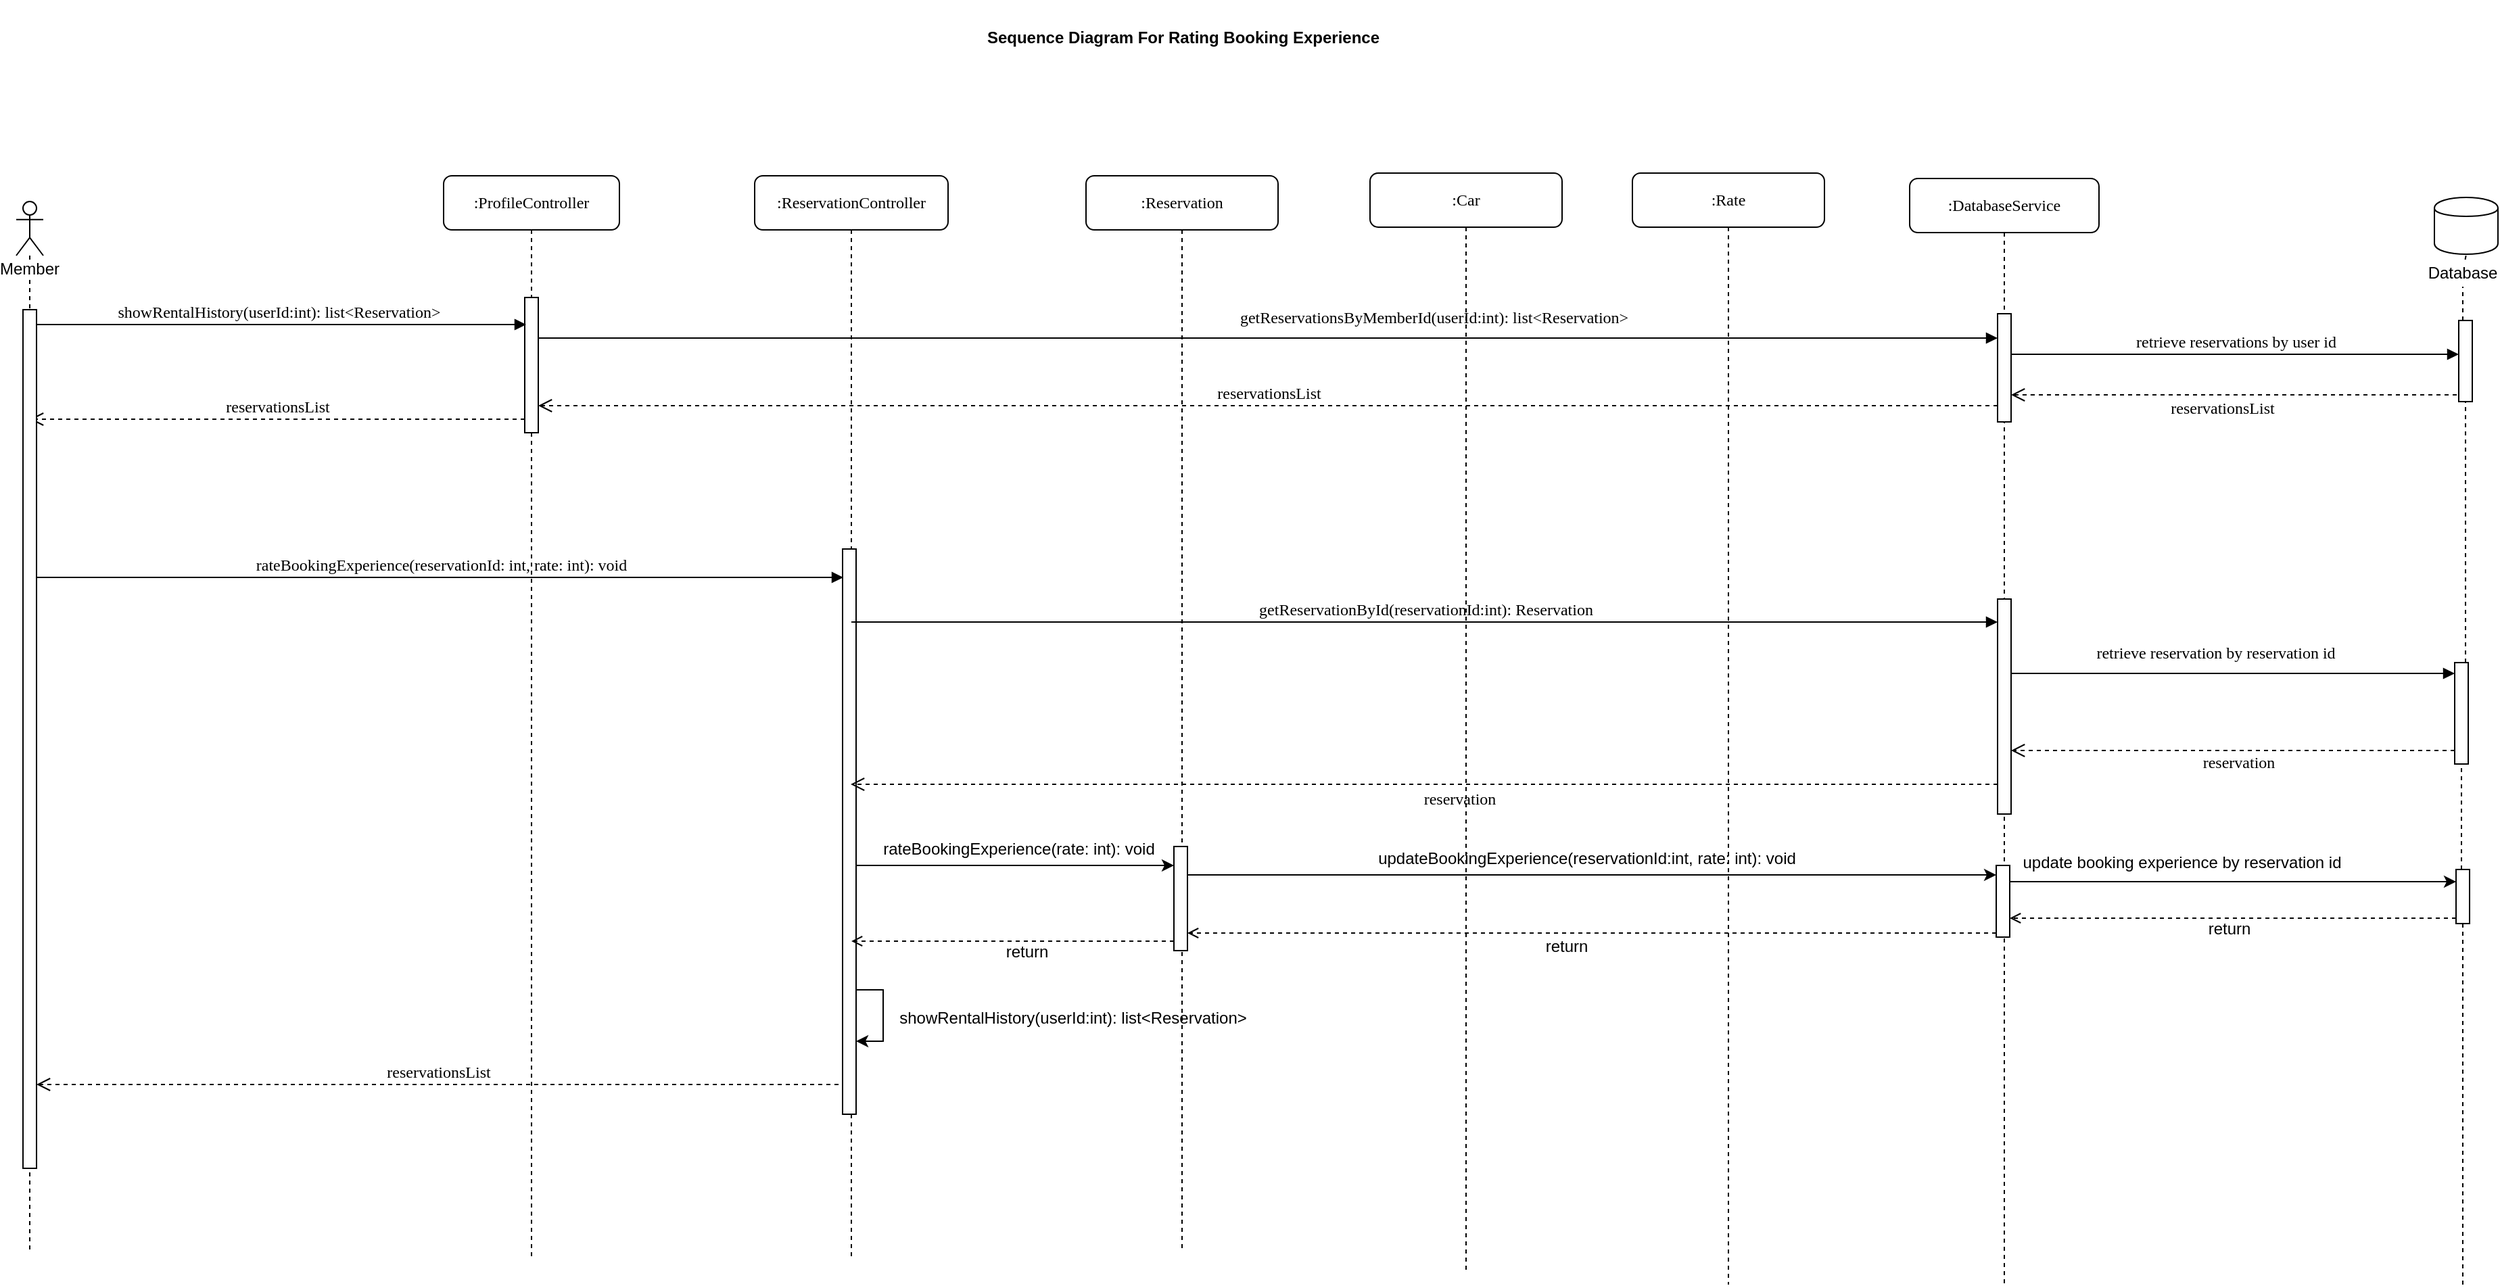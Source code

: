 <mxfile version="13.1.12" type="device"><diagram name="Page-1" id="13e1069c-82ec-6db2-03f1-153e76fe0fe0"><mxGraphModel dx="3114" dy="1804" grid="0" gridSize="10" guides="0" tooltips="1" connect="1" arrows="1" fold="1" page="0" pageScale="1" pageWidth="1100" pageHeight="850" background="#ffffff" math="0" shadow="0"><root><mxCell id="0"/><mxCell id="1" parent="0"/><mxCell id="7baba1c4bc27f4b0-2" value=":ProfileController" style="shape=umlLifeline;perimeter=lifelinePerimeter;whiteSpace=wrap;html=1;container=1;collapsible=0;recursiveResize=0;outlineConnect=0;rounded=1;shadow=0;comic=0;labelBackgroundColor=none;strokeWidth=1;fontFamily=Verdana;fontSize=12;align=center;" parent="1" vertex="1"><mxGeometry x="230" y="70" width="130" height="801" as="geometry"/></mxCell><mxCell id="7baba1c4bc27f4b0-10" value="" style="html=1;points=[];perimeter=orthogonalPerimeter;rounded=0;shadow=0;comic=0;labelBackgroundColor=none;strokeWidth=1;fontFamily=Verdana;fontSize=12;align=center;" parent="7baba1c4bc27f4b0-2" vertex="1"><mxGeometry x="60" y="90" width="10" height="100" as="geometry"/></mxCell><mxCell id="7baba1c4bc27f4b0-4" value=":ReservationController" style="shape=umlLifeline;perimeter=lifelinePerimeter;whiteSpace=wrap;html=1;container=1;collapsible=0;recursiveResize=0;outlineConnect=0;rounded=1;shadow=0;comic=0;labelBackgroundColor=none;strokeWidth=1;fontFamily=Verdana;fontSize=12;align=center;" parent="1" vertex="1"><mxGeometry x="460" y="70" width="143" height="801" as="geometry"/></mxCell><mxCell id="7baba1c4bc27f4b0-13" value="" style="html=1;points=[];perimeter=orthogonalPerimeter;rounded=0;shadow=0;comic=0;labelBackgroundColor=none;strokeWidth=1;fontFamily=Verdana;fontSize=12;align=center;" parent="7baba1c4bc27f4b0-4" vertex="1"><mxGeometry x="65" y="276" width="10" height="418" as="geometry"/></mxCell><mxCell id="VKYwvumuW-N2ufbcX_XP-24" style="edgeStyle=orthogonalEdgeStyle;rounded=0;orthogonalLoop=1;jettySize=auto;html=1;" parent="7baba1c4bc27f4b0-4" source="7baba1c4bc27f4b0-13" target="7baba1c4bc27f4b0-13" edge="1"><mxGeometry relative="1" as="geometry"><Array as="points"><mxPoint x="95" y="602"/><mxPoint x="95" y="640"/></Array></mxGeometry></mxCell><mxCell id="7baba1c4bc27f4b0-5" value=":DatabaseService" style="shape=umlLifeline;perimeter=lifelinePerimeter;whiteSpace=wrap;html=1;container=1;collapsible=0;recursiveResize=0;outlineConnect=0;rounded=1;shadow=0;comic=0;labelBackgroundColor=none;strokeWidth=1;fontFamily=Verdana;fontSize=12;align=center;" parent="1" vertex="1"><mxGeometry x="1314" y="72" width="140" height="818" as="geometry"/></mxCell><mxCell id="7baba1c4bc27f4b0-19" value="" style="html=1;points=[];perimeter=orthogonalPerimeter;rounded=0;shadow=0;comic=0;labelBackgroundColor=none;strokeWidth=1;fontFamily=Verdana;fontSize=12;align=center;" parent="7baba1c4bc27f4b0-5" vertex="1"><mxGeometry x="65" y="100" width="10" height="80" as="geometry"/></mxCell><mxCell id="Q7UwtsliU7LenJTDQlE5-12" value="" style="html=1;points=[];perimeter=orthogonalPerimeter;rounded=0;shadow=0;comic=0;labelBackgroundColor=none;strokeWidth=1;fontFamily=Verdana;fontSize=12;align=center;" parent="7baba1c4bc27f4b0-5" vertex="1"><mxGeometry x="65" y="311" width="10" height="159" as="geometry"/></mxCell><mxCell id="VKYwvumuW-N2ufbcX_XP-7" value="" style="html=1;points=[];perimeter=orthogonalPerimeter;rounded=0;shadow=0;comic=0;labelBackgroundColor=none;strokeWidth=1;fontFamily=Verdana;fontSize=12;align=center;" parent="7baba1c4bc27f4b0-5" vertex="1"><mxGeometry x="64" y="508" width="10" height="53" as="geometry"/></mxCell><mxCell id="7baba1c4bc27f4b0-17" value="rateBookingExperience(reservationId: int, rate: int): void" style="html=1;verticalAlign=bottom;endArrow=block;labelBackgroundColor=none;fontFamily=Verdana;fontSize=12;edgeStyle=elbowEdgeStyle;elbow=vertical;" parent="1" edge="1" source="7baba1c4bc27f4b0-22"><mxGeometry relative="1" as="geometry"><mxPoint x="-330" y="367" as="sourcePoint"/><Array as="points"><mxPoint x="400.5" y="367"/><mxPoint x="430.5" y="337"/><mxPoint x="510.5" y="317"/><mxPoint x="460.5" y="197"/></Array><mxPoint x="525.5" y="367" as="targetPoint"/></mxGeometry></mxCell><mxCell id="7baba1c4bc27f4b0-20" value="getReservationsByMemberId(userId:int): list&amp;lt;Reservation&amp;gt;" style="html=1;verticalAlign=bottom;endArrow=block;labelBackgroundColor=none;fontFamily=Verdana;fontSize=12;edgeStyle=elbowEdgeStyle;elbow=vertical;" parent="1" source="7baba1c4bc27f4b0-10" target="7baba1c4bc27f4b0-19" edge="1"><mxGeometry x="0.226" y="6" relative="1" as="geometry"><mxPoint x="650" y="230" as="sourcePoint"/><mxPoint x="730" y="190" as="targetPoint"/><Array as="points"><mxPoint x="350" y="190"/><mxPoint x="760" y="200"/><mxPoint x="690" y="185"/></Array><mxPoint as="offset"/></mxGeometry></mxCell><mxCell id="7baba1c4bc27f4b0-21" value="reservationsList" style="html=1;verticalAlign=bottom;endArrow=open;dashed=1;endSize=8;labelBackgroundColor=none;fontFamily=Verdana;fontSize=12;edgeStyle=elbowEdgeStyle;elbow=vertical;" parent="1" source="7baba1c4bc27f4b0-10" target="Q7UwtsliU7LenJTDQlE5-2" edge="1"><mxGeometry relative="1" as="geometry"><mxPoint x="154" y="213.88" as="targetPoint"/><Array as="points"><mxPoint x="230" y="250"/><mxPoint x="240" y="240"/><mxPoint x="190" y="214"/><mxPoint x="230" y="197"/><mxPoint x="700" y="260"/></Array><mxPoint x="230" y="214" as="sourcePoint"/></mxGeometry></mxCell><mxCell id="7baba1c4bc27f4b0-26" value="retrieve reservations by user id" style="html=1;verticalAlign=bottom;endArrow=block;labelBackgroundColor=none;fontFamily=Verdana;fontSize=12;" parent="1" source="7baba1c4bc27f4b0-19" edge="1"><mxGeometry relative="1" as="geometry"><mxPoint x="1365" y="202" as="sourcePoint"/><Array as="points"/><mxPoint x="1720" y="202" as="targetPoint"/></mxGeometry></mxCell><mxCell id="7baba1c4bc27f4b0-30" value="reservationsList" style="html=1;verticalAlign=bottom;endArrow=open;dashed=1;endSize=8;labelBackgroundColor=none;fontFamily=Verdana;fontSize=12;edgeStyle=elbowEdgeStyle;elbow=vertical;" parent="1" target="7baba1c4bc27f4b0-19" edge="1"><mxGeometry x="0.964" y="151" relative="1" as="geometry"><mxPoint x="487" y="602" as="targetPoint"/><Array as="points"><mxPoint x="1395" y="232"/><mxPoint x="1172" y="223"/></Array><mxPoint x="1724.5" y="232" as="sourcePoint"/><mxPoint x="150" y="-132" as="offset"/></mxGeometry></mxCell><mxCell id="7baba1c4bc27f4b0-11" value="showRentalHistory(userId:int): list&amp;lt;Reservation&amp;gt;" style="html=1;verticalAlign=bottom;endArrow=block;labelBackgroundColor=none;fontFamily=Verdana;fontSize=12;edgeStyle=elbowEdgeStyle;elbow=vertical;" parent="1" source="Q7UwtsliU7LenJTDQlE5-2" edge="1"><mxGeometry relative="1" as="geometry"><mxPoint x="155" y="180" as="sourcePoint"/><mxPoint x="291" y="180" as="targetPoint"/><Array as="points"><mxPoint x="240" y="180"/></Array></mxGeometry></mxCell><mxCell id="Q7UwtsliU7LenJTDQlE5-2" value="Member" style="shape=umlLifeline;participant=umlActor;perimeter=lifelinePerimeter;whiteSpace=wrap;html=1;container=1;collapsible=0;recursiveResize=0;verticalAlign=top;spacingTop=36;labelBackgroundColor=#ffffff;outlineConnect=0;" parent="1" vertex="1"><mxGeometry x="-86" y="89" width="20" height="776" as="geometry"/></mxCell><mxCell id="7baba1c4bc27f4b0-22" value="" style="html=1;points=[];perimeter=orthogonalPerimeter;rounded=0;shadow=0;comic=0;labelBackgroundColor=none;strokeWidth=1;fontFamily=Verdana;fontSize=12;align=center;" parent="Q7UwtsliU7LenJTDQlE5-2" vertex="1"><mxGeometry x="5" y="80" width="10" height="635" as="geometry"/></mxCell><mxCell id="Q7UwtsliU7LenJTDQlE5-5" value="reservationsList" style="html=1;verticalAlign=bottom;endArrow=open;dashed=1;endSize=8;labelBackgroundColor=none;fontFamily=Verdana;fontSize=12;edgeStyle=elbowEdgeStyle;elbow=vertical;" parent="1" source="7baba1c4bc27f4b0-19" target="7baba1c4bc27f4b0-10" edge="1"><mxGeometry relative="1" as="geometry"><mxPoint x="620" y="231" as="targetPoint"/><Array as="points"><mxPoint x="680" y="240"/><mxPoint x="695" y="231"/></Array><mxPoint x="751" y="231" as="sourcePoint"/></mxGeometry></mxCell><mxCell id="Q7UwtsliU7LenJTDQlE5-8" value="getReservationById(reservationId:int): Reservation" style="html=1;verticalAlign=bottom;endArrow=block;labelBackgroundColor=none;fontFamily=Verdana;fontSize=12;edgeStyle=elbowEdgeStyle;elbow=vertical;" parent="1" source="7baba1c4bc27f4b0-4" target="Q7UwtsliU7LenJTDQlE5-12" edge="1"><mxGeometry relative="1" as="geometry"><mxPoint x="530.5" y="470" as="sourcePoint"/><Array as="points"><mxPoint x="757" y="400"/><mxPoint x="710" y="470"/><mxPoint x="845" y="460"/><mxPoint x="875" y="430"/><mxPoint x="955" y="410"/><mxPoint x="905" y="290"/></Array><mxPoint x="810" y="470" as="targetPoint"/></mxGeometry></mxCell><mxCell id="Q7UwtsliU7LenJTDQlE5-14" value="reservation" style="html=1;verticalAlign=bottom;endArrow=open;dashed=1;endSize=8;labelBackgroundColor=none;fontFamily=Verdana;fontSize=12;edgeStyle=elbowEdgeStyle;elbow=vertical;" parent="1" source="Q7UwtsliU7LenJTDQlE5-12" edge="1"><mxGeometry x="-0.035" y="22" relative="1" as="geometry"><mxPoint x="531" y="520" as="targetPoint"/><Array as="points"><mxPoint x="680" y="520"/><mxPoint x="695" y="491"/></Array><mxPoint x="820" y="520" as="sourcePoint"/><mxPoint x="11" y="-2" as="offset"/></mxGeometry></mxCell><mxCell id="Q7UwtsliU7LenJTDQlE5-15" value="reservationsList" style="html=1;verticalAlign=bottom;endArrow=open;dashed=1;endSize=8;labelBackgroundColor=none;fontFamily=Verdana;fontSize=12;edgeStyle=elbowEdgeStyle;elbow=vertical;" parent="1" edge="1" target="7baba1c4bc27f4b0-22"><mxGeometry relative="1" as="geometry"><mxPoint x="-323" y="742" as="targetPoint"/><Array as="points"><mxPoint x="102" y="742"/><mxPoint x="347" y="731"/></Array><mxPoint x="522" y="742" as="sourcePoint"/></mxGeometry></mxCell><mxCell id="Q7UwtsliU7LenJTDQlE5-16" value="retrieve reservation by reservation id" style="html=1;verticalAlign=bottom;endArrow=block;labelBackgroundColor=none;fontFamily=Verdana;fontSize=12;edgeStyle=elbowEdgeStyle;elbow=vertical;" parent="1" source="Q7UwtsliU7LenJTDQlE5-12" target="2mEJihvLGWSnD44SEvs8-12" edge="1"><mxGeometry x="0.283" y="59" relative="1" as="geometry"><mxPoint x="1192" y="482" as="sourcePoint"/><Array as="points"><mxPoint x="1501" y="438"/><mxPoint x="1535" y="408"/><mxPoint x="1562" y="423"/><mxPoint x="1331.5" y="482"/><mxPoint x="1466.5" y="472"/><mxPoint x="1496.5" y="442"/><mxPoint x="1576.5" y="422"/><mxPoint x="1526.5" y="302"/></Array><mxPoint x="1724.5" y="482" as="targetPoint"/><mxPoint x="-60" y="53" as="offset"/></mxGeometry></mxCell><mxCell id="Q7UwtsliU7LenJTDQlE5-17" value="reservation" style="html=1;verticalAlign=bottom;endArrow=open;dashed=1;endSize=8;labelBackgroundColor=none;fontFamily=Verdana;fontSize=12;edgeStyle=elbowEdgeStyle;elbow=vertical;" parent="1" source="2mEJihvLGWSnD44SEvs8-12" target="Q7UwtsliU7LenJTDQlE5-12" edge="1"><mxGeometry x="0.195" y="39" relative="1" as="geometry"><mxPoint x="1151.5" y="522" as="targetPoint"/><Array as="points"><mxPoint x="1481" y="495"/><mxPoint x="1431" y="462"/><mxPoint x="1597" y="456"/><mxPoint x="1252" y="507"/><mxPoint x="1332" y="522"/><mxPoint x="1022" y="512"/><mxPoint x="1037" y="503"/></Array><mxPoint x="1720" y="507" as="sourcePoint"/><mxPoint x="36" y="-21" as="offset"/></mxGeometry></mxCell><mxCell id="2mEJihvLGWSnD44SEvs8-2" value="&lt;b&gt;Sequence Diagram For Rating Booking Experience&lt;br&gt;&lt;/b&gt;" style="text;html=1;strokeColor=none;fillColor=none;align=center;verticalAlign=middle;whiteSpace=wrap;rounded=0;" parent="1" vertex="1"><mxGeometry x="558" y="-60" width="438" height="55" as="geometry"/></mxCell><mxCell id="2mEJihvLGWSnD44SEvs8-3" value="" style="shape=cylinder;whiteSpace=wrap;html=1;boundedLbl=1;backgroundOutline=1;" parent="1" vertex="1"><mxGeometry x="1702" y="86" width="47" height="42" as="geometry"/></mxCell><mxCell id="2mEJihvLGWSnD44SEvs8-9" value="" style="endArrow=none;dashed=1;html=1;entryX=0.5;entryY=1;entryDx=0;entryDy=0;" parent="1" source="2mEJihvLGWSnD44SEvs8-14" target="2mEJihvLGWSnD44SEvs8-3" edge="1"><mxGeometry width="50" height="50" relative="1" as="geometry"><mxPoint x="1726" y="534" as="sourcePoint"/><mxPoint x="1389" y="231" as="targetPoint"/></mxGeometry></mxCell><mxCell id="2mEJihvLGWSnD44SEvs8-10" value="" style="html=1;points=[];perimeter=orthogonalPerimeter;rounded=0;shadow=0;comic=0;labelBackgroundColor=none;strokeColor=#000000;strokeWidth=1;fillColor=#FFFFFF;fontFamily=Verdana;fontSize=12;fontColor=#000000;align=center;" parent="1" vertex="1"><mxGeometry x="1720" y="177" width="10" height="60" as="geometry"/></mxCell><mxCell id="2mEJihvLGWSnD44SEvs8-11" value="" style="endArrow=none;dashed=1;html=1;entryX=0.5;entryY=1;entryDx=0;entryDy=0;" parent="1" source="2mEJihvLGWSnD44SEvs8-12" target="2mEJihvLGWSnD44SEvs8-10" edge="1"><mxGeometry width="50" height="50" relative="1" as="geometry"><mxPoint x="1725" y="762" as="sourcePoint"/><mxPoint x="1725.5" y="128" as="targetPoint"/></mxGeometry></mxCell><mxCell id="2mEJihvLGWSnD44SEvs8-14" value="Database" style="text;html=1;strokeColor=none;fillColor=none;align=center;verticalAlign=middle;whiteSpace=wrap;rounded=0;" parent="1" vertex="1"><mxGeometry x="1703" y="132" width="40" height="20" as="geometry"/></mxCell><mxCell id="2mEJihvLGWSnD44SEvs8-15" value="" style="endArrow=none;dashed=1;html=1;entryX=0.5;entryY=1;entryDx=0;entryDy=0;" parent="1" source="2mEJihvLGWSnD44SEvs8-10" target="2mEJihvLGWSnD44SEvs8-14" edge="1"><mxGeometry width="50" height="50" relative="1" as="geometry"><mxPoint x="1725.5" y="177" as="sourcePoint"/><mxPoint x="1725.5" y="128" as="targetPoint"/></mxGeometry></mxCell><mxCell id="VKYwvumuW-N2ufbcX_XP-8" value=":Reservation" style="shape=umlLifeline;perimeter=lifelinePerimeter;whiteSpace=wrap;html=1;container=1;collapsible=0;recursiveResize=0;outlineConnect=0;rounded=1;shadow=0;comic=0;labelBackgroundColor=none;strokeWidth=1;fontFamily=Verdana;fontSize=12;align=center;" parent="1" vertex="1"><mxGeometry x="705" y="70" width="142" height="796" as="geometry"/></mxCell><mxCell id="VKYwvumuW-N2ufbcX_XP-9" value="" style="html=1;points=[];perimeter=orthogonalPerimeter;rounded=0;shadow=0;comic=0;labelBackgroundColor=none;strokeWidth=1;fontFamily=Verdana;fontSize=12;align=center;" parent="VKYwvumuW-N2ufbcX_XP-8" vertex="1"><mxGeometry x="65" y="496" width="10" height="77" as="geometry"/></mxCell><mxCell id="VKYwvumuW-N2ufbcX_XP-10" style="edgeStyle=orthogonalEdgeStyle;rounded=0;orthogonalLoop=1;jettySize=auto;html=1;" parent="1" source="7baba1c4bc27f4b0-13" target="VKYwvumuW-N2ufbcX_XP-9" edge="1"><mxGeometry relative="1" as="geometry"><Array as="points"><mxPoint x="686" y="580"/><mxPoint x="686" y="580"/></Array></mxGeometry></mxCell><mxCell id="VKYwvumuW-N2ufbcX_XP-11" value="&lt;font style=&quot;font-size: 12px&quot;&gt;rateBookingExperience(rate: int)&lt;/font&gt;&lt;font style=&quot;font-size: 12px&quot;&gt;: void&lt;/font&gt;" style="edgeLabel;html=1;align=center;verticalAlign=middle;resizable=0;points=[];" parent="VKYwvumuW-N2ufbcX_XP-10" vertex="1" connectable="0"><mxGeometry x="0.287" relative="1" as="geometry"><mxPoint x="-31.18" y="-12" as="offset"/></mxGeometry></mxCell><mxCell id="VKYwvumuW-N2ufbcX_XP-12" style="edgeStyle=orthogonalEdgeStyle;rounded=0;orthogonalLoop=1;jettySize=auto;html=1;dashed=1;endArrow=open;endFill=0;" parent="1" source="VKYwvumuW-N2ufbcX_XP-9" target="7baba1c4bc27f4b0-4" edge="1"><mxGeometry relative="1" as="geometry"><Array as="points"><mxPoint x="759" y="636"/><mxPoint x="759" y="636"/></Array></mxGeometry></mxCell><mxCell id="VKYwvumuW-N2ufbcX_XP-13" value="&lt;font style=&quot;font-size: 12px&quot;&gt;return&lt;/font&gt;" style="edgeLabel;html=1;align=center;verticalAlign=middle;resizable=0;points=[];" parent="VKYwvumuW-N2ufbcX_XP-12" vertex="1" connectable="0"><mxGeometry x="0.023" y="-17" relative="1" as="geometry"><mxPoint x="12.35" y="25.06" as="offset"/></mxGeometry></mxCell><mxCell id="VKYwvumuW-N2ufbcX_XP-14" style="edgeStyle=orthogonalEdgeStyle;rounded=0;orthogonalLoop=1;jettySize=auto;html=1;" parent="1" source="VKYwvumuW-N2ufbcX_XP-9" target="VKYwvumuW-N2ufbcX_XP-7" edge="1"><mxGeometry relative="1" as="geometry"><Array as="points"><mxPoint x="1025" y="587"/><mxPoint x="1025" y="587"/></Array></mxGeometry></mxCell><mxCell id="VKYwvumuW-N2ufbcX_XP-15" value="&lt;font style=&quot;font-size: 12px&quot;&gt;updateBookingExperience(reservationId:int, rate: int)&lt;/font&gt;&lt;font style=&quot;font-size: 12px&quot;&gt;: void&lt;/font&gt;" style="edgeLabel;html=1;align=center;verticalAlign=middle;resizable=0;points=[];" parent="VKYwvumuW-N2ufbcX_XP-14" vertex="1" connectable="0"><mxGeometry x="0.011" y="16" relative="1" as="geometry"><mxPoint x="-7.41" y="3.94" as="offset"/></mxGeometry></mxCell><mxCell id="VKYwvumuW-N2ufbcX_XP-16" style="edgeStyle=orthogonalEdgeStyle;rounded=0;orthogonalLoop=1;jettySize=auto;html=1;dashed=1;endArrow=open;endFill=0;" parent="1" source="VKYwvumuW-N2ufbcX_XP-7" target="VKYwvumuW-N2ufbcX_XP-9" edge="1"><mxGeometry relative="1" as="geometry"><Array as="points"><mxPoint x="1025" y="630"/><mxPoint x="1025" y="630"/></Array></mxGeometry></mxCell><mxCell id="VKYwvumuW-N2ufbcX_XP-17" value="&lt;font style=&quot;font-size: 12px&quot;&gt;return&lt;/font&gt;" style="edgeLabel;html=1;align=center;verticalAlign=middle;resizable=0;points=[];" parent="VKYwvumuW-N2ufbcX_XP-16" vertex="1" connectable="0"><mxGeometry x="0.048" y="34" relative="1" as="geometry"><mxPoint x="-4.53" y="-23.94" as="offset"/></mxGeometry></mxCell><mxCell id="VKYwvumuW-N2ufbcX_XP-21" style="edgeStyle=orthogonalEdgeStyle;rounded=0;orthogonalLoop=1;jettySize=auto;html=1;dashed=1;endArrow=open;endFill=0;" parent="1" source="VKYwvumuW-N2ufbcX_XP-18" target="VKYwvumuW-N2ufbcX_XP-7" edge="1"><mxGeometry relative="1" as="geometry"><Array as="points"><mxPoint x="1453" y="619"/><mxPoint x="1453" y="619"/></Array></mxGeometry></mxCell><mxCell id="VKYwvumuW-N2ufbcX_XP-22" value="&lt;font style=&quot;font-size: 12px&quot;&gt;return&lt;/font&gt;" style="edgeLabel;html=1;align=center;verticalAlign=middle;resizable=0;points=[];" parent="VKYwvumuW-N2ufbcX_XP-21" vertex="1" connectable="0"><mxGeometry x="0.029" y="38" relative="1" as="geometry"><mxPoint x="1.71" y="-30.06" as="offset"/></mxGeometry></mxCell><mxCell id="VKYwvumuW-N2ufbcX_XP-18" value="" style="html=1;points=[];perimeter=orthogonalPerimeter;rounded=0;shadow=0;comic=0;labelBackgroundColor=none;strokeColor=#000000;strokeWidth=1;fillColor=#FFFFFF;fontFamily=Verdana;fontSize=12;fontColor=#000000;align=center;" parent="1" vertex="1"><mxGeometry x="1718" y="583" width="10" height="40" as="geometry"/></mxCell><mxCell id="VKYwvumuW-N2ufbcX_XP-19" value="" style="endArrow=none;dashed=1;html=1;entryX=0.5;entryY=1;entryDx=0;entryDy=0;" parent="1" target="VKYwvumuW-N2ufbcX_XP-18" edge="1"><mxGeometry width="50" height="50" relative="1" as="geometry"><mxPoint x="1723" y="890" as="sourcePoint"/><mxPoint x="1725" y="237" as="targetPoint"/></mxGeometry></mxCell><mxCell id="VKYwvumuW-N2ufbcX_XP-20" style="edgeStyle=orthogonalEdgeStyle;rounded=0;orthogonalLoop=1;jettySize=auto;html=1;" parent="1" source="VKYwvumuW-N2ufbcX_XP-7" target="VKYwvumuW-N2ufbcX_XP-18" edge="1"><mxGeometry relative="1" as="geometry"><Array as="points"><mxPoint x="1455" y="592"/><mxPoint x="1455" y="592"/></Array></mxGeometry></mxCell><mxCell id="VKYwvumuW-N2ufbcX_XP-23" value="update booking experience by reservation id" style="text;html=1;align=center;verticalAlign=middle;resizable=0;points=[];autosize=1;" parent="1" vertex="1"><mxGeometry x="1392" y="569" width="245" height="18" as="geometry"/></mxCell><mxCell id="VKYwvumuW-N2ufbcX_XP-27" value="showRentalHistory(userId:int): list&amp;lt;Reservation&amp;gt;" style="text;html=1;align=center;verticalAlign=middle;resizable=0;points=[];autosize=1;" parent="1" vertex="1"><mxGeometry x="561" y="684" width="267" height="18" as="geometry"/></mxCell><mxCell id="2mEJihvLGWSnD44SEvs8-12" value="" style="html=1;points=[];perimeter=orthogonalPerimeter;rounded=0;shadow=0;comic=0;labelBackgroundColor=none;strokeColor=#000000;strokeWidth=1;fillColor=#FFFFFF;fontFamily=Verdana;fontSize=12;fontColor=#000000;align=center;" parent="1" vertex="1"><mxGeometry x="1717" y="430" width="10" height="75" as="geometry"/></mxCell><mxCell id="VKYwvumuW-N2ufbcX_XP-47" value="" style="endArrow=none;dashed=1;html=1;entryX=0.5;entryY=1;entryDx=0;entryDy=0;" parent="1" source="VKYwvumuW-N2ufbcX_XP-18" target="2mEJihvLGWSnD44SEvs8-12" edge="1"><mxGeometry width="50" height="50" relative="1" as="geometry"><mxPoint x="1725" y="583.0" as="sourcePoint"/><mxPoint x="1725" y="237" as="targetPoint"/></mxGeometry></mxCell><mxCell id="VKYwvumuW-N2ufbcX_XP-65" value=":Car" style="shape=umlLifeline;perimeter=lifelinePerimeter;whiteSpace=wrap;html=1;container=1;collapsible=0;recursiveResize=0;outlineConnect=0;rounded=1;shadow=0;comic=0;labelBackgroundColor=none;strokeWidth=1;fontFamily=Verdana;fontSize=12;align=center;" parent="1" vertex="1"><mxGeometry x="915" y="68" width="142" height="812" as="geometry"/></mxCell><mxCell id="VdvEMzdTId3ZS8hJNaaB-1" value=":Rate" style="shape=umlLifeline;perimeter=lifelinePerimeter;whiteSpace=wrap;html=1;container=1;collapsible=0;recursiveResize=0;outlineConnect=0;rounded=1;shadow=0;comic=0;labelBackgroundColor=none;strokeWidth=1;fontFamily=Verdana;fontSize=12;align=center;" vertex="1" parent="1"><mxGeometry x="1109" y="68" width="142" height="822" as="geometry"/></mxCell></root></mxGraphModel></diagram></mxfile>
